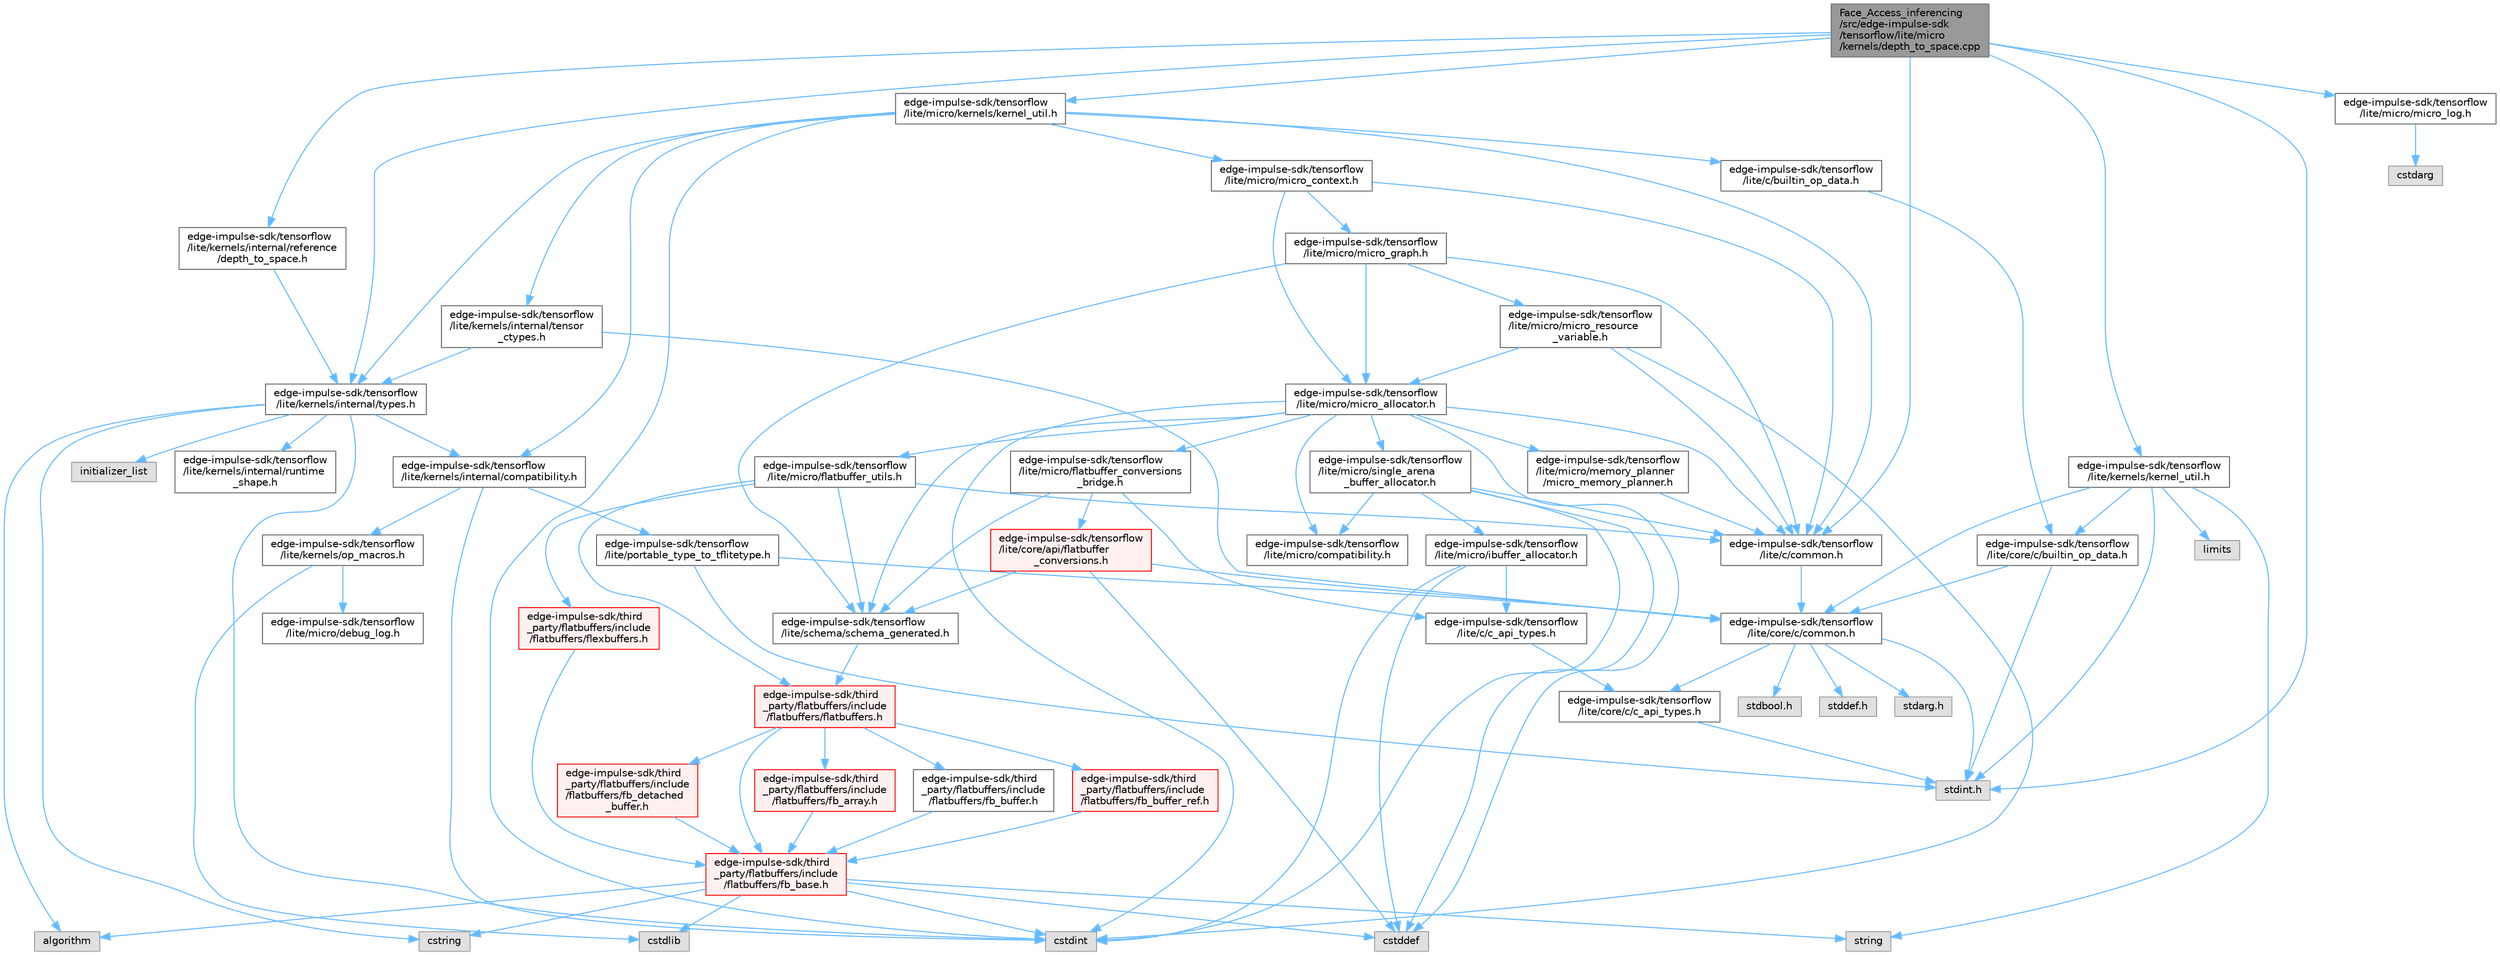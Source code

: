 digraph "Face_Access_inferencing/src/edge-impulse-sdk/tensorflow/lite/micro/kernels/depth_to_space.cpp"
{
 // LATEX_PDF_SIZE
  bgcolor="transparent";
  edge [fontname=Helvetica,fontsize=10,labelfontname=Helvetica,labelfontsize=10];
  node [fontname=Helvetica,fontsize=10,shape=box,height=0.2,width=0.4];
  Node1 [id="Node000001",label="Face_Access_inferencing\l/src/edge-impulse-sdk\l/tensorflow/lite/micro\l/kernels/depth_to_space.cpp",height=0.2,width=0.4,color="gray40", fillcolor="grey60", style="filled", fontcolor="black",tooltip=" "];
  Node1 -> Node2 [id="edge103_Node000001_Node000002",color="steelblue1",style="solid",tooltip=" "];
  Node2 [id="Node000002",label="edge-impulse-sdk/tensorflow\l/lite/kernels/internal/reference\l/depth_to_space.h",height=0.2,width=0.4,color="grey40", fillcolor="white", style="filled",URL="$_face___access__inferencing_2src_2edge-impulse-sdk_2tensorflow_2lite_2kernels_2internal_2reference_2depth__to__space_8h.html",tooltip=" "];
  Node2 -> Node3 [id="edge104_Node000002_Node000003",color="steelblue1",style="solid",tooltip=" "];
  Node3 [id="Node000003",label="edge-impulse-sdk/tensorflow\l/lite/kernels/internal/types.h",height=0.2,width=0.4,color="grey40", fillcolor="white", style="filled",URL="$_face___access__inferencing_2src_2edge-impulse-sdk_2tensorflow_2lite_2kernels_2internal_2types_8h.html",tooltip=" "];
  Node3 -> Node4 [id="edge105_Node000003_Node000004",color="steelblue1",style="solid",tooltip=" "];
  Node4 [id="Node000004",label="algorithm",height=0.2,width=0.4,color="grey60", fillcolor="#E0E0E0", style="filled",tooltip=" "];
  Node3 -> Node5 [id="edge106_Node000003_Node000005",color="steelblue1",style="solid",tooltip=" "];
  Node5 [id="Node000005",label="cstdint",height=0.2,width=0.4,color="grey60", fillcolor="#E0E0E0", style="filled",tooltip=" "];
  Node3 -> Node6 [id="edge107_Node000003_Node000006",color="steelblue1",style="solid",tooltip=" "];
  Node6 [id="Node000006",label="cstring",height=0.2,width=0.4,color="grey60", fillcolor="#E0E0E0", style="filled",tooltip=" "];
  Node3 -> Node7 [id="edge108_Node000003_Node000007",color="steelblue1",style="solid",tooltip=" "];
  Node7 [id="Node000007",label="initializer_list",height=0.2,width=0.4,color="grey60", fillcolor="#E0E0E0", style="filled",tooltip=" "];
  Node3 -> Node8 [id="edge109_Node000003_Node000008",color="steelblue1",style="solid",tooltip=" "];
  Node8 [id="Node000008",label="edge-impulse-sdk/tensorflow\l/lite/kernels/internal/compatibility.h",height=0.2,width=0.4,color="grey40", fillcolor="white", style="filled",URL="$_face___access__inferencing_2src_2edge-impulse-sdk_2tensorflow_2lite_2kernels_2internal_2compatibility_8h.html",tooltip=" "];
  Node8 -> Node5 [id="edge110_Node000008_Node000005",color="steelblue1",style="solid",tooltip=" "];
  Node8 -> Node9 [id="edge111_Node000008_Node000009",color="steelblue1",style="solid",tooltip=" "];
  Node9 [id="Node000009",label="edge-impulse-sdk/tensorflow\l/lite/portable_type_to_tflitetype.h",height=0.2,width=0.4,color="grey40", fillcolor="white", style="filled",URL="$_face___access__inferencing_2src_2edge-impulse-sdk_2tensorflow_2lite_2portable__type__to__tflitetype_8h.html",tooltip=" "];
  Node9 -> Node10 [id="edge112_Node000009_Node000010",color="steelblue1",style="solid",tooltip=" "];
  Node10 [id="Node000010",label="stdint.h",height=0.2,width=0.4,color="grey60", fillcolor="#E0E0E0", style="filled",tooltip=" "];
  Node9 -> Node11 [id="edge113_Node000009_Node000011",color="steelblue1",style="solid",tooltip=" "];
  Node11 [id="Node000011",label="edge-impulse-sdk/tensorflow\l/lite/core/c/common.h",height=0.2,width=0.4,color="grey40", fillcolor="white", style="filled",URL="$_face___access__inferencing_2src_2edge-impulse-sdk_2tensorflow_2lite_2core_2c_2common_8h.html",tooltip=" "];
  Node11 -> Node12 [id="edge114_Node000011_Node000012",color="steelblue1",style="solid",tooltip=" "];
  Node12 [id="Node000012",label="stdarg.h",height=0.2,width=0.4,color="grey60", fillcolor="#E0E0E0", style="filled",tooltip=" "];
  Node11 -> Node13 [id="edge115_Node000011_Node000013",color="steelblue1",style="solid",tooltip=" "];
  Node13 [id="Node000013",label="stdbool.h",height=0.2,width=0.4,color="grey60", fillcolor="#E0E0E0", style="filled",tooltip=" "];
  Node11 -> Node14 [id="edge116_Node000011_Node000014",color="steelblue1",style="solid",tooltip=" "];
  Node14 [id="Node000014",label="stddef.h",height=0.2,width=0.4,color="grey60", fillcolor="#E0E0E0", style="filled",tooltip=" "];
  Node11 -> Node10 [id="edge117_Node000011_Node000010",color="steelblue1",style="solid",tooltip=" "];
  Node11 -> Node15 [id="edge118_Node000011_Node000015",color="steelblue1",style="solid",tooltip=" "];
  Node15 [id="Node000015",label="edge-impulse-sdk/tensorflow\l/lite/core/c/c_api_types.h",height=0.2,width=0.4,color="grey40", fillcolor="white", style="filled",URL="$_face___access__inferencing_2src_2edge-impulse-sdk_2tensorflow_2lite_2core_2c_2c__api__types_8h.html",tooltip=" "];
  Node15 -> Node10 [id="edge119_Node000015_Node000010",color="steelblue1",style="solid",tooltip=" "];
  Node8 -> Node16 [id="edge120_Node000008_Node000016",color="steelblue1",style="solid",tooltip=" "];
  Node16 [id="Node000016",label="edge-impulse-sdk/tensorflow\l/lite/kernels/op_macros.h",height=0.2,width=0.4,color="grey40", fillcolor="white", style="filled",URL="$_face___access__inferencing_2src_2edge-impulse-sdk_2tensorflow_2lite_2kernels_2op__macros_8h.html",tooltip=" "];
  Node16 -> Node17 [id="edge121_Node000016_Node000017",color="steelblue1",style="solid",tooltip=" "];
  Node17 [id="Node000017",label="edge-impulse-sdk/tensorflow\l/lite/micro/debug_log.h",height=0.2,width=0.4,color="grey40", fillcolor="white", style="filled",URL="$_face___access__inferencing_2src_2edge-impulse-sdk_2tensorflow_2lite_2micro_2debug__log_8h.html",tooltip=" "];
  Node16 -> Node18 [id="edge122_Node000016_Node000018",color="steelblue1",style="solid",tooltip=" "];
  Node18 [id="Node000018",label="cstdlib",height=0.2,width=0.4,color="grey60", fillcolor="#E0E0E0", style="filled",tooltip=" "];
  Node3 -> Node19 [id="edge123_Node000003_Node000019",color="steelblue1",style="solid",tooltip=" "];
  Node19 [id="Node000019",label="edge-impulse-sdk/tensorflow\l/lite/kernels/internal/runtime\l_shape.h",height=0.2,width=0.4,color="grey40", fillcolor="white", style="filled",URL="$_face___access__inferencing_2src_2edge-impulse-sdk_2tensorflow_2lite_2kernels_2internal_2runtime__shape_8h.html",tooltip=" "];
  Node1 -> Node10 [id="edge124_Node000001_Node000010",color="steelblue1",style="solid",tooltip=" "];
  Node1 -> Node20 [id="edge125_Node000001_Node000020",color="steelblue1",style="solid",tooltip=" "];
  Node20 [id="Node000020",label="edge-impulse-sdk/tensorflow\l/lite/c/common.h",height=0.2,width=0.4,color="grey40", fillcolor="white", style="filled",URL="$_face___access__inferencing_2src_2edge-impulse-sdk_2tensorflow_2lite_2c_2common_8h.html",tooltip=" "];
  Node20 -> Node11 [id="edge126_Node000020_Node000011",color="steelblue1",style="solid",tooltip=" "];
  Node1 -> Node3 [id="edge127_Node000001_Node000003",color="steelblue1",style="solid",tooltip=" "];
  Node1 -> Node21 [id="edge128_Node000001_Node000021",color="steelblue1",style="solid",tooltip=" "];
  Node21 [id="Node000021",label="edge-impulse-sdk/tensorflow\l/lite/kernels/kernel_util.h",height=0.2,width=0.4,color="grey40", fillcolor="white", style="filled",URL="$_face___access__inferencing_2src_2edge-impulse-sdk_2tensorflow_2lite_2kernels_2kernel__util_8h.html",tooltip=" "];
  Node21 -> Node10 [id="edge129_Node000021_Node000010",color="steelblue1",style="solid",tooltip=" "];
  Node21 -> Node22 [id="edge130_Node000021_Node000022",color="steelblue1",style="solid",tooltip=" "];
  Node22 [id="Node000022",label="limits",height=0.2,width=0.4,color="grey60", fillcolor="#E0E0E0", style="filled",tooltip=" "];
  Node21 -> Node23 [id="edge131_Node000021_Node000023",color="steelblue1",style="solid",tooltip=" "];
  Node23 [id="Node000023",label="string",height=0.2,width=0.4,color="grey60", fillcolor="#E0E0E0", style="filled",tooltip=" "];
  Node21 -> Node24 [id="edge132_Node000021_Node000024",color="steelblue1",style="solid",tooltip=" "];
  Node24 [id="Node000024",label="edge-impulse-sdk/tensorflow\l/lite/core/c/builtin_op_data.h",height=0.2,width=0.4,color="grey40", fillcolor="white", style="filled",URL="$_face___access__inferencing_2src_2edge-impulse-sdk_2tensorflow_2lite_2core_2c_2builtin__op__data_8h.html",tooltip=" "];
  Node24 -> Node10 [id="edge133_Node000024_Node000010",color="steelblue1",style="solid",tooltip=" "];
  Node24 -> Node11 [id="edge134_Node000024_Node000011",color="steelblue1",style="solid",tooltip=" "];
  Node21 -> Node11 [id="edge135_Node000021_Node000011",color="steelblue1",style="solid",tooltip=" "];
  Node1 -> Node25 [id="edge136_Node000001_Node000025",color="steelblue1",style="solid",tooltip=" "];
  Node25 [id="Node000025",label="edge-impulse-sdk/tensorflow\l/lite/micro/kernels/kernel_util.h",height=0.2,width=0.4,color="grey40", fillcolor="white", style="filled",URL="$_face___access__inferencing_2src_2edge-impulse-sdk_2tensorflow_2lite_2micro_2kernels_2kernel__util_8h.html",tooltip=" "];
  Node25 -> Node5 [id="edge137_Node000025_Node000005",color="steelblue1",style="solid",tooltip=" "];
  Node25 -> Node26 [id="edge138_Node000025_Node000026",color="steelblue1",style="solid",tooltip=" "];
  Node26 [id="Node000026",label="edge-impulse-sdk/tensorflow\l/lite/c/builtin_op_data.h",height=0.2,width=0.4,color="grey40", fillcolor="white", style="filled",URL="$_face___access__inferencing_2src_2edge-impulse-sdk_2tensorflow_2lite_2c_2builtin__op__data_8h.html",tooltip=" "];
  Node26 -> Node24 [id="edge139_Node000026_Node000024",color="steelblue1",style="solid",tooltip=" "];
  Node25 -> Node20 [id="edge140_Node000025_Node000020",color="steelblue1",style="solid",tooltip=" "];
  Node25 -> Node8 [id="edge141_Node000025_Node000008",color="steelblue1",style="solid",tooltip=" "];
  Node25 -> Node27 [id="edge142_Node000025_Node000027",color="steelblue1",style="solid",tooltip=" "];
  Node27 [id="Node000027",label="edge-impulse-sdk/tensorflow\l/lite/kernels/internal/tensor\l_ctypes.h",height=0.2,width=0.4,color="grey40", fillcolor="white", style="filled",URL="$_face___access__inferencing_2src_2edge-impulse-sdk_2tensorflow_2lite_2kernels_2internal_2tensor__ctypes_8h.html",tooltip=" "];
  Node27 -> Node11 [id="edge143_Node000027_Node000011",color="steelblue1",style="solid",tooltip=" "];
  Node27 -> Node3 [id="edge144_Node000027_Node000003",color="steelblue1",style="solid",tooltip=" "];
  Node25 -> Node3 [id="edge145_Node000025_Node000003",color="steelblue1",style="solid",tooltip=" "];
  Node25 -> Node28 [id="edge146_Node000025_Node000028",color="steelblue1",style="solid",tooltip=" "];
  Node28 [id="Node000028",label="edge-impulse-sdk/tensorflow\l/lite/micro/micro_context.h",height=0.2,width=0.4,color="grey40", fillcolor="white", style="filled",URL="$_face___access__inferencing_2src_2edge-impulse-sdk_2tensorflow_2lite_2micro_2micro__context_8h.html",tooltip=" "];
  Node28 -> Node20 [id="edge147_Node000028_Node000020",color="steelblue1",style="solid",tooltip=" "];
  Node28 -> Node29 [id="edge148_Node000028_Node000029",color="steelblue1",style="solid",tooltip=" "];
  Node29 [id="Node000029",label="edge-impulse-sdk/tensorflow\l/lite/micro/micro_allocator.h",height=0.2,width=0.4,color="grey40", fillcolor="white", style="filled",URL="$_face___access__inferencing_2src_2edge-impulse-sdk_2tensorflow_2lite_2micro_2micro__allocator_8h.html",tooltip=" "];
  Node29 -> Node30 [id="edge149_Node000029_Node000030",color="steelblue1",style="solid",tooltip=" "];
  Node30 [id="Node000030",label="cstddef",height=0.2,width=0.4,color="grey60", fillcolor="#E0E0E0", style="filled",tooltip=" "];
  Node29 -> Node5 [id="edge150_Node000029_Node000005",color="steelblue1",style="solid",tooltip=" "];
  Node29 -> Node20 [id="edge151_Node000029_Node000020",color="steelblue1",style="solid",tooltip=" "];
  Node29 -> Node31 [id="edge152_Node000029_Node000031",color="steelblue1",style="solid",tooltip=" "];
  Node31 [id="Node000031",label="edge-impulse-sdk/tensorflow\l/lite/micro/single_arena\l_buffer_allocator.h",height=0.2,width=0.4,color="grey40", fillcolor="white", style="filled",URL="$_face___access__inferencing_2src_2edge-impulse-sdk_2tensorflow_2lite_2micro_2single__arena__buffer__allocator_8h.html",tooltip=" "];
  Node31 -> Node30 [id="edge153_Node000031_Node000030",color="steelblue1",style="solid",tooltip=" "];
  Node31 -> Node5 [id="edge154_Node000031_Node000005",color="steelblue1",style="solid",tooltip=" "];
  Node31 -> Node20 [id="edge155_Node000031_Node000020",color="steelblue1",style="solid",tooltip=" "];
  Node31 -> Node32 [id="edge156_Node000031_Node000032",color="steelblue1",style="solid",tooltip=" "];
  Node32 [id="Node000032",label="edge-impulse-sdk/tensorflow\l/lite/micro/ibuffer_allocator.h",height=0.2,width=0.4,color="grey40", fillcolor="white", style="filled",URL="$_face___access__inferencing_2src_2edge-impulse-sdk_2tensorflow_2lite_2micro_2ibuffer__allocator_8h.html",tooltip=" "];
  Node32 -> Node30 [id="edge157_Node000032_Node000030",color="steelblue1",style="solid",tooltip=" "];
  Node32 -> Node5 [id="edge158_Node000032_Node000005",color="steelblue1",style="solid",tooltip=" "];
  Node32 -> Node33 [id="edge159_Node000032_Node000033",color="steelblue1",style="solid",tooltip=" "];
  Node33 [id="Node000033",label="edge-impulse-sdk/tensorflow\l/lite/c/c_api_types.h",height=0.2,width=0.4,color="grey40", fillcolor="white", style="filled",URL="$_face___access__inferencing_2src_2edge-impulse-sdk_2tensorflow_2lite_2c_2c__api__types_8h.html",tooltip=" "];
  Node33 -> Node15 [id="edge160_Node000033_Node000015",color="steelblue1",style="solid",tooltip=" "];
  Node31 -> Node34 [id="edge161_Node000031_Node000034",color="steelblue1",style="solid",tooltip=" "];
  Node34 [id="Node000034",label="edge-impulse-sdk/tensorflow\l/lite/micro/compatibility.h",height=0.2,width=0.4,color="grey40", fillcolor="white", style="filled",URL="$_face___access__inferencing_2src_2edge-impulse-sdk_2tensorflow_2lite_2micro_2compatibility_8h.html",tooltip=" "];
  Node29 -> Node34 [id="edge162_Node000029_Node000034",color="steelblue1",style="solid",tooltip=" "];
  Node29 -> Node35 [id="edge163_Node000029_Node000035",color="steelblue1",style="solid",tooltip=" "];
  Node35 [id="Node000035",label="edge-impulse-sdk/tensorflow\l/lite/micro/flatbuffer_utils.h",height=0.2,width=0.4,color="grey40", fillcolor="white", style="filled",URL="$_face___access__inferencing_2src_2edge-impulse-sdk_2tensorflow_2lite_2micro_2flatbuffer__utils_8h.html",tooltip=" "];
  Node35 -> Node36 [id="edge164_Node000035_Node000036",color="steelblue1",style="solid",tooltip=" "];
  Node36 [id="Node000036",label="edge-impulse-sdk/third\l_party/flatbuffers/include\l/flatbuffers/flatbuffers.h",height=0.2,width=0.4,color="red", fillcolor="#FFF0F0", style="filled",URL="$_face___access__inferencing_2src_2edge-impulse-sdk_2third__party_2flatbuffers_2include_2flatbuffers_2flatbuffers_8h.html",tooltip=" "];
  Node36 -> Node37 [id="edge165_Node000036_Node000037",color="steelblue1",style="solid",tooltip=" "];
  Node37 [id="Node000037",label="edge-impulse-sdk/third\l_party/flatbuffers/include\l/flatbuffers/fb_array.h",height=0.2,width=0.4,color="red", fillcolor="#FFF0F0", style="filled",URL="$fb__array_8h.html",tooltip=" "];
  Node37 -> Node38 [id="edge166_Node000037_Node000038",color="steelblue1",style="solid",tooltip=" "];
  Node38 [id="Node000038",label="edge-impulse-sdk/third\l_party/flatbuffers/include\l/flatbuffers/fb_base.h",height=0.2,width=0.4,color="red", fillcolor="#FFF0F0", style="filled",URL="$fb__base_8h.html",tooltip=" "];
  Node38 -> Node5 [id="edge167_Node000038_Node000005",color="steelblue1",style="solid",tooltip=" "];
  Node38 -> Node30 [id="edge168_Node000038_Node000030",color="steelblue1",style="solid",tooltip=" "];
  Node38 -> Node18 [id="edge169_Node000038_Node000018",color="steelblue1",style="solid",tooltip=" "];
  Node38 -> Node6 [id="edge170_Node000038_Node000006",color="steelblue1",style="solid",tooltip=" "];
  Node38 -> Node23 [id="edge171_Node000038_Node000023",color="steelblue1",style="solid",tooltip=" "];
  Node38 -> Node4 [id="edge172_Node000038_Node000004",color="steelblue1",style="solid",tooltip=" "];
  Node36 -> Node38 [id="edge173_Node000036_Node000038",color="steelblue1",style="solid",tooltip=" "];
  Node36 -> Node48 [id="edge174_Node000036_Node000048",color="steelblue1",style="solid",tooltip=" "];
  Node48 [id="Node000048",label="edge-impulse-sdk/third\l_party/flatbuffers/include\l/flatbuffers/fb_buffer.h",height=0.2,width=0.4,color="grey40", fillcolor="white", style="filled",URL="$fb__buffer_8h.html",tooltip=" "];
  Node48 -> Node38 [id="edge175_Node000048_Node000038",color="steelblue1",style="solid",tooltip=" "];
  Node36 -> Node49 [id="edge176_Node000036_Node000049",color="steelblue1",style="solid",tooltip=" "];
  Node49 [id="Node000049",label="edge-impulse-sdk/third\l_party/flatbuffers/include\l/flatbuffers/fb_buffer_ref.h",height=0.2,width=0.4,color="red", fillcolor="#FFF0F0", style="filled",URL="$fb__buffer__ref_8h.html",tooltip=" "];
  Node49 -> Node38 [id="edge177_Node000049_Node000038",color="steelblue1",style="solid",tooltip=" "];
  Node36 -> Node51 [id="edge178_Node000036_Node000051",color="steelblue1",style="solid",tooltip=" "];
  Node51 [id="Node000051",label="edge-impulse-sdk/third\l_party/flatbuffers/include\l/flatbuffers/fb_detached\l_buffer.h",height=0.2,width=0.4,color="red", fillcolor="#FFF0F0", style="filled",URL="$fb__detached__buffer_8h.html",tooltip=" "];
  Node51 -> Node38 [id="edge179_Node000051_Node000038",color="steelblue1",style="solid",tooltip=" "];
  Node35 -> Node60 [id="edge180_Node000035_Node000060",color="steelblue1",style="solid",tooltip=" "];
  Node60 [id="Node000060",label="edge-impulse-sdk/third\l_party/flatbuffers/include\l/flatbuffers/flexbuffers.h",height=0.2,width=0.4,color="red", fillcolor="#FFF0F0", style="filled",URL="$_face___access__inferencing_2src_2edge-impulse-sdk_2third__party_2flatbuffers_2include_2flatbuffers_2flexbuffers_8h.html",tooltip=" "];
  Node60 -> Node38 [id="edge181_Node000060_Node000038",color="steelblue1",style="solid",tooltip=" "];
  Node35 -> Node20 [id="edge182_Node000035_Node000020",color="steelblue1",style="solid",tooltip=" "];
  Node35 -> Node67 [id="edge183_Node000035_Node000067",color="steelblue1",style="solid",tooltip=" "];
  Node67 [id="Node000067",label="edge-impulse-sdk/tensorflow\l/lite/schema/schema_generated.h",height=0.2,width=0.4,color="grey40", fillcolor="white", style="filled",URL="$_face___access__inferencing_2src_2edge-impulse-sdk_2tensorflow_2lite_2schema_2schema__generated_8h.html",tooltip=" "];
  Node67 -> Node36 [id="edge184_Node000067_Node000036",color="steelblue1",style="solid",tooltip=" "];
  Node29 -> Node68 [id="edge185_Node000029_Node000068",color="steelblue1",style="solid",tooltip=" "];
  Node68 [id="Node000068",label="edge-impulse-sdk/tensorflow\l/lite/micro/memory_planner\l/micro_memory_planner.h",height=0.2,width=0.4,color="grey40", fillcolor="white", style="filled",URL="$_face___access__inferencing_2src_2edge-impulse-sdk_2tensorflow_2lite_2micro_2memory__planner_2micro__memory__planner_8h.html",tooltip=" "];
  Node68 -> Node20 [id="edge186_Node000068_Node000020",color="steelblue1",style="solid",tooltip=" "];
  Node29 -> Node69 [id="edge187_Node000029_Node000069",color="steelblue1",style="solid",tooltip=" "];
  Node69 [id="Node000069",label="edge-impulse-sdk/tensorflow\l/lite/micro/flatbuffer_conversions\l_bridge.h",height=0.2,width=0.4,color="grey40", fillcolor="white", style="filled",URL="$_face___access__inferencing_2src_2edge-impulse-sdk_2tensorflow_2lite_2micro_2flatbuffer__conversions__bridge_8h.html",tooltip=" "];
  Node69 -> Node33 [id="edge188_Node000069_Node000033",color="steelblue1",style="solid",tooltip=" "];
  Node69 -> Node70 [id="edge189_Node000069_Node000070",color="steelblue1",style="solid",tooltip=" "];
  Node70 [id="Node000070",label="edge-impulse-sdk/tensorflow\l/lite/core/api/flatbuffer\l_conversions.h",height=0.2,width=0.4,color="red", fillcolor="#FFF0F0", style="filled",URL="$_face___access__inferencing_2src_2edge-impulse-sdk_2tensorflow_2lite_2core_2api_2flatbuffer__conversions_8h.html",tooltip=" "];
  Node70 -> Node30 [id="edge190_Node000070_Node000030",color="steelblue1",style="solid",tooltip=" "];
  Node70 -> Node11 [id="edge191_Node000070_Node000011",color="steelblue1",style="solid",tooltip=" "];
  Node70 -> Node67 [id="edge192_Node000070_Node000067",color="steelblue1",style="solid",tooltip=" "];
  Node69 -> Node67 [id="edge193_Node000069_Node000067",color="steelblue1",style="solid",tooltip=" "];
  Node29 -> Node67 [id="edge194_Node000029_Node000067",color="steelblue1",style="solid",tooltip=" "];
  Node28 -> Node74 [id="edge195_Node000028_Node000074",color="steelblue1",style="solid",tooltip=" "];
  Node74 [id="Node000074",label="edge-impulse-sdk/tensorflow\l/lite/micro/micro_graph.h",height=0.2,width=0.4,color="grey40", fillcolor="white", style="filled",URL="$_face___access__inferencing_2src_2edge-impulse-sdk_2tensorflow_2lite_2micro_2micro__graph_8h.html",tooltip=" "];
  Node74 -> Node20 [id="edge196_Node000074_Node000020",color="steelblue1",style="solid",tooltip=" "];
  Node74 -> Node29 [id="edge197_Node000074_Node000029",color="steelblue1",style="solid",tooltip=" "];
  Node74 -> Node75 [id="edge198_Node000074_Node000075",color="steelblue1",style="solid",tooltip=" "];
  Node75 [id="Node000075",label="edge-impulse-sdk/tensorflow\l/lite/micro/micro_resource\l_variable.h",height=0.2,width=0.4,color="grey40", fillcolor="white", style="filled",URL="$_face___access__inferencing_2src_2edge-impulse-sdk_2tensorflow_2lite_2micro_2micro__resource__variable_8h.html",tooltip=" "];
  Node75 -> Node5 [id="edge199_Node000075_Node000005",color="steelblue1",style="solid",tooltip=" "];
  Node75 -> Node20 [id="edge200_Node000075_Node000020",color="steelblue1",style="solid",tooltip=" "];
  Node75 -> Node29 [id="edge201_Node000075_Node000029",color="steelblue1",style="solid",tooltip=" "];
  Node74 -> Node67 [id="edge202_Node000074_Node000067",color="steelblue1",style="solid",tooltip=" "];
  Node1 -> Node76 [id="edge203_Node000001_Node000076",color="steelblue1",style="solid",tooltip=" "];
  Node76 [id="Node000076",label="edge-impulse-sdk/tensorflow\l/lite/micro/micro_log.h",height=0.2,width=0.4,color="grey40", fillcolor="white", style="filled",URL="$_face___access__inferencing_2src_2edge-impulse-sdk_2tensorflow_2lite_2micro_2micro__log_8h.html",tooltip=" "];
  Node76 -> Node73 [id="edge204_Node000076_Node000073",color="steelblue1",style="solid",tooltip=" "];
  Node73 [id="Node000073",label="cstdarg",height=0.2,width=0.4,color="grey60", fillcolor="#E0E0E0", style="filled",tooltip=" "];
}

